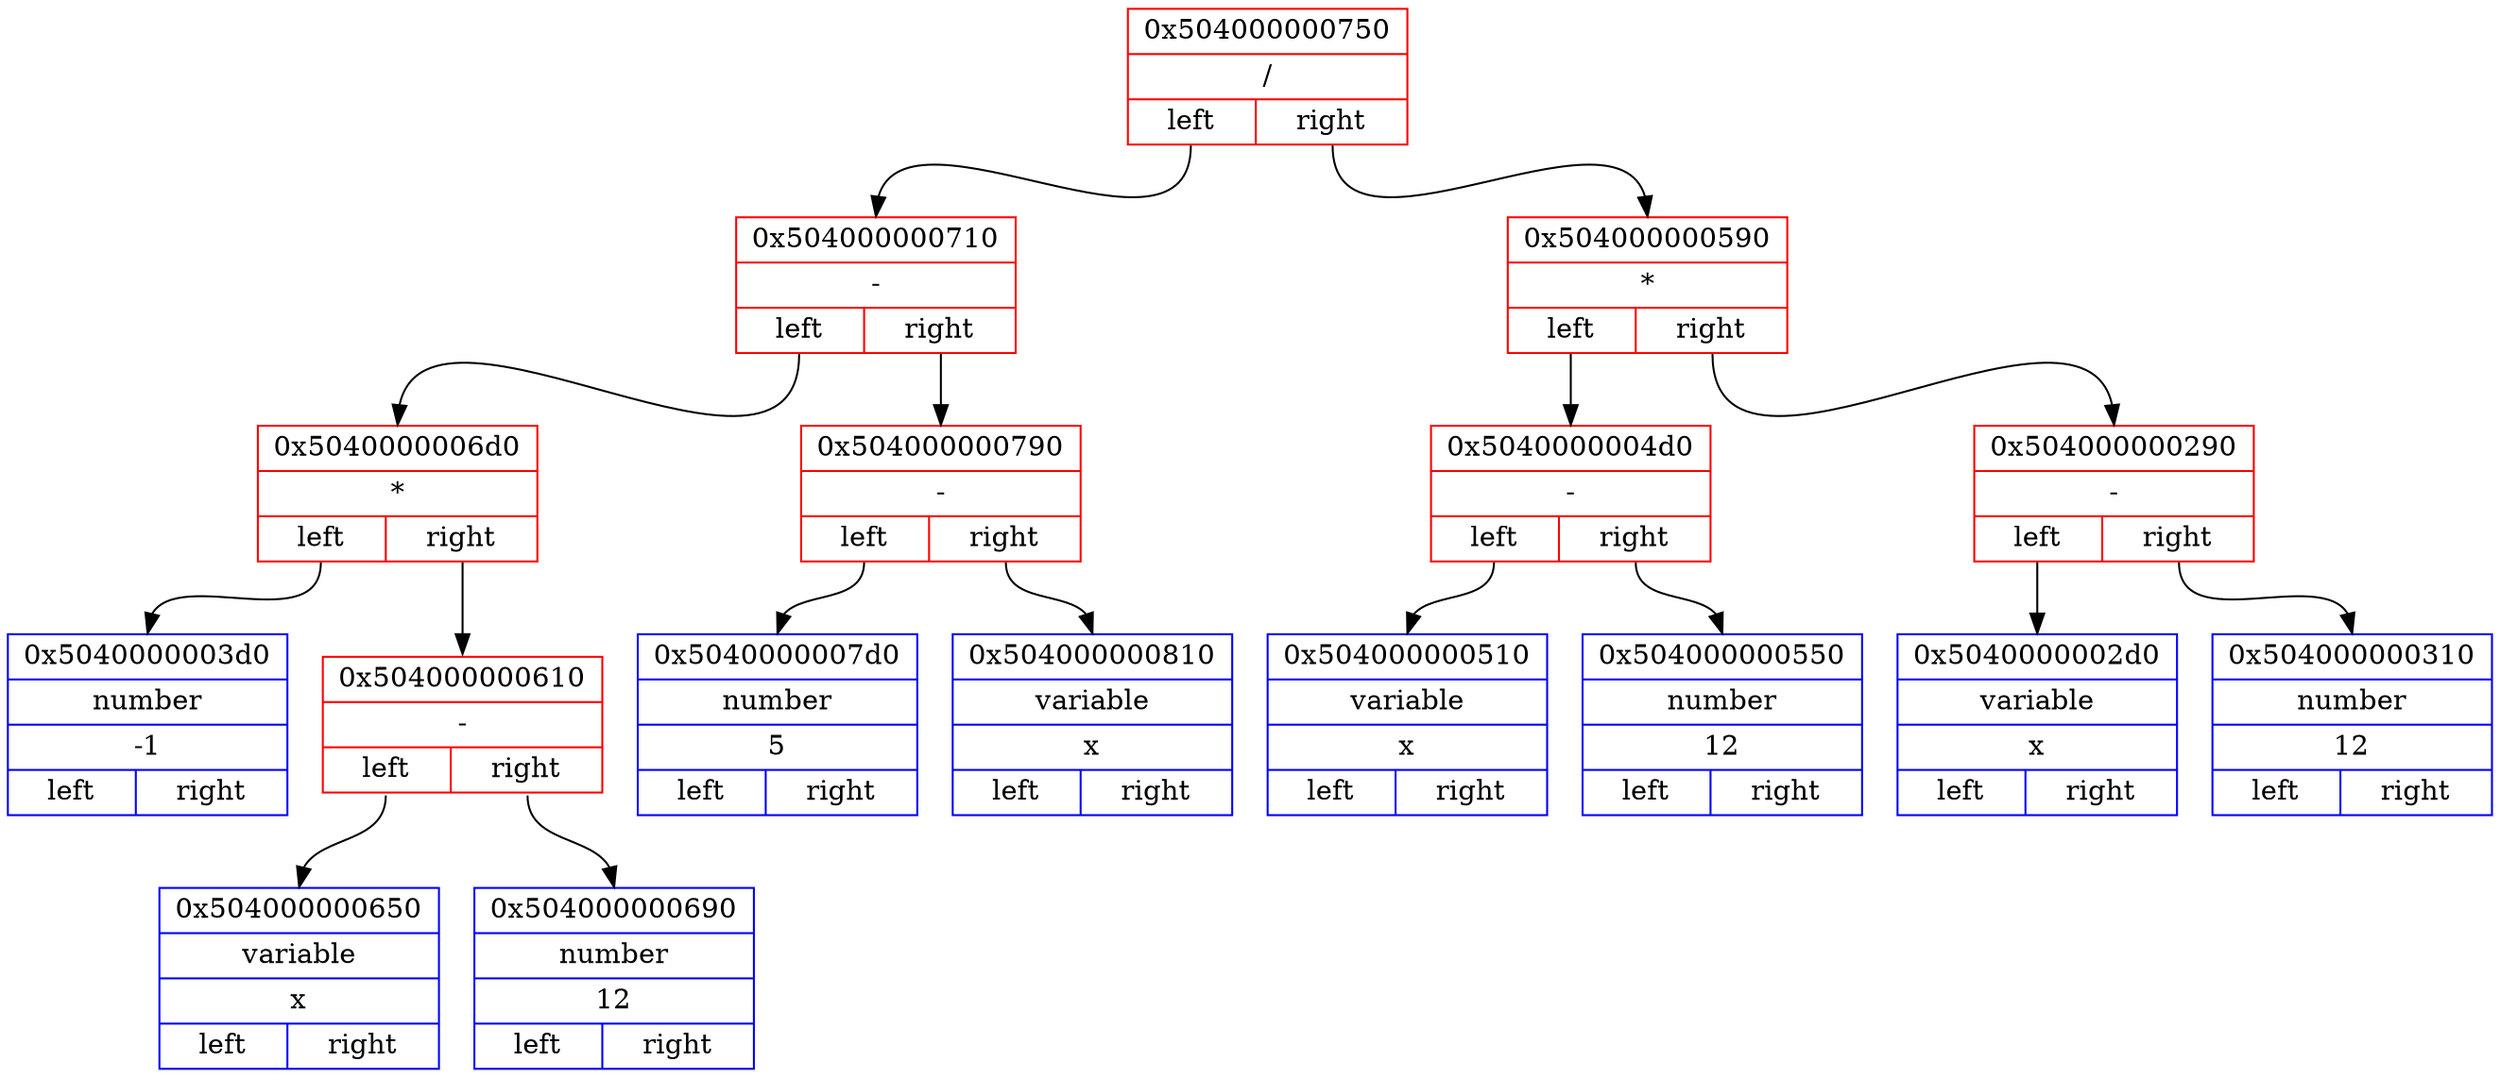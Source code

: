 digraph
{ 
rankdir=HR;

node0x504000000750 [ shape=record, color = red rank = 1, label= "{ 0x504000000750 | / | {<n0x504000000750_l> left | <n0x504000000750_r> right}} " ];
node0x504000000710 [ shape=record, color = red rank = 2, label= "{ 0x504000000710 | - | {<n0x504000000710_l> left | <n0x504000000710_r> right}} " ];
node0x5040000006d0 [ shape=record, color = red rank = 3, label= "{ 0x5040000006d0 | * | {<n0x5040000006d0_l> left | <n0x5040000006d0_r> right}} " ];
node0x5040000003d0 [ shape=record, color = blue rank = 4, label= "{ 0x5040000003d0 | number | -1 | {<n0x5040000003d0_l> left | <n0x5040000003d0_r> right}} " ];
node0x5040000006d0:<n0x5040000006d0_l>:s -> node0x5040000003d0:n [ color = black; ]
node0x504000000610 [ shape=record, color = red rank = 5, label= "{ 0x504000000610 | - | {<n0x504000000610_l> left | <n0x504000000610_r> right}} " ];
node0x504000000650 [ shape=record, color = blue rank = 6, label= "{ 0x504000000650 | variable | x | {<n0x504000000650_l> left | <n0x504000000650_r> right}} " ];
node0x504000000610:<n0x504000000610_l>:s -> node0x504000000650:n [ color = black; ]
node0x504000000690 [ shape=record, color = blue rank = 7, label= "{ 0x504000000690 | number | 12 | {<n0x504000000690_l> left | <n0x504000000690_r> right}} " ];
node0x504000000610:<n0x504000000610_r>:s -> node0x504000000690:n [ color = black; ]
node0x5040000006d0:<n0x5040000006d0_r>:s -> node0x504000000610:n [ color = black; ]
node0x504000000710:<n0x504000000710_l>:s -> node0x5040000006d0:n [ color = black; ]
node0x504000000790 [ shape=record, color = red rank = 4, label= "{ 0x504000000790 | - | {<n0x504000000790_l> left | <n0x504000000790_r> right}} " ];
node0x5040000007d0 [ shape=record, color = blue rank = 5, label= "{ 0x5040000007d0 | number | 5 | {<n0x5040000007d0_l> left | <n0x5040000007d0_r> right}} " ];
node0x504000000790:<n0x504000000790_l>:s -> node0x5040000007d0:n [ color = black; ]
node0x504000000810 [ shape=record, color = blue rank = 6, label= "{ 0x504000000810 | variable | x | {<n0x504000000810_l> left | <n0x504000000810_r> right}} " ];
node0x504000000790:<n0x504000000790_r>:s -> node0x504000000810:n [ color = black; ]
node0x504000000710:<n0x504000000710_r>:s -> node0x504000000790:n [ color = black; ]
node0x504000000750:<n0x504000000750_l>:s -> node0x504000000710:n [ color = black; ]
node0x504000000590 [ shape=record, color = red rank = 3, label= "{ 0x504000000590 | * | {<n0x504000000590_l> left | <n0x504000000590_r> right}} " ];
node0x5040000004d0 [ shape=record, color = red rank = 4, label= "{ 0x5040000004d0 | - | {<n0x5040000004d0_l> left | <n0x5040000004d0_r> right}} " ];
node0x504000000510 [ shape=record, color = blue rank = 5, label= "{ 0x504000000510 | variable | x | {<n0x504000000510_l> left | <n0x504000000510_r> right}} " ];
node0x5040000004d0:<n0x5040000004d0_l>:s -> node0x504000000510:n [ color = black; ]
node0x504000000550 [ shape=record, color = blue rank = 6, label= "{ 0x504000000550 | number | 12 | {<n0x504000000550_l> left | <n0x504000000550_r> right}} " ];
node0x5040000004d0:<n0x5040000004d0_r>:s -> node0x504000000550:n [ color = black; ]
node0x504000000590:<n0x504000000590_l>:s -> node0x5040000004d0:n [ color = black; ]
node0x504000000290 [ shape=record, color = red rank = 5, label= "{ 0x504000000290 | - | {<n0x504000000290_l> left | <n0x504000000290_r> right}} " ];
node0x5040000002d0 [ shape=record, color = blue rank = 6, label= "{ 0x5040000002d0 | variable | x | {<n0x5040000002d0_l> left | <n0x5040000002d0_r> right}} " ];
node0x504000000290:<n0x504000000290_l>:s -> node0x5040000002d0:n [ color = black; ]
node0x504000000310 [ shape=record, color = blue rank = 7, label= "{ 0x504000000310 | number | 12 | {<n0x504000000310_l> left | <n0x504000000310_r> right}} " ];
node0x504000000290:<n0x504000000290_r>:s -> node0x504000000310:n [ color = black; ]
node0x504000000590:<n0x504000000590_r>:s -> node0x504000000290:n [ color = black; ]
node0x504000000750:<n0x504000000750_r>:s -> node0x504000000590:n [ color = black; ]
}
